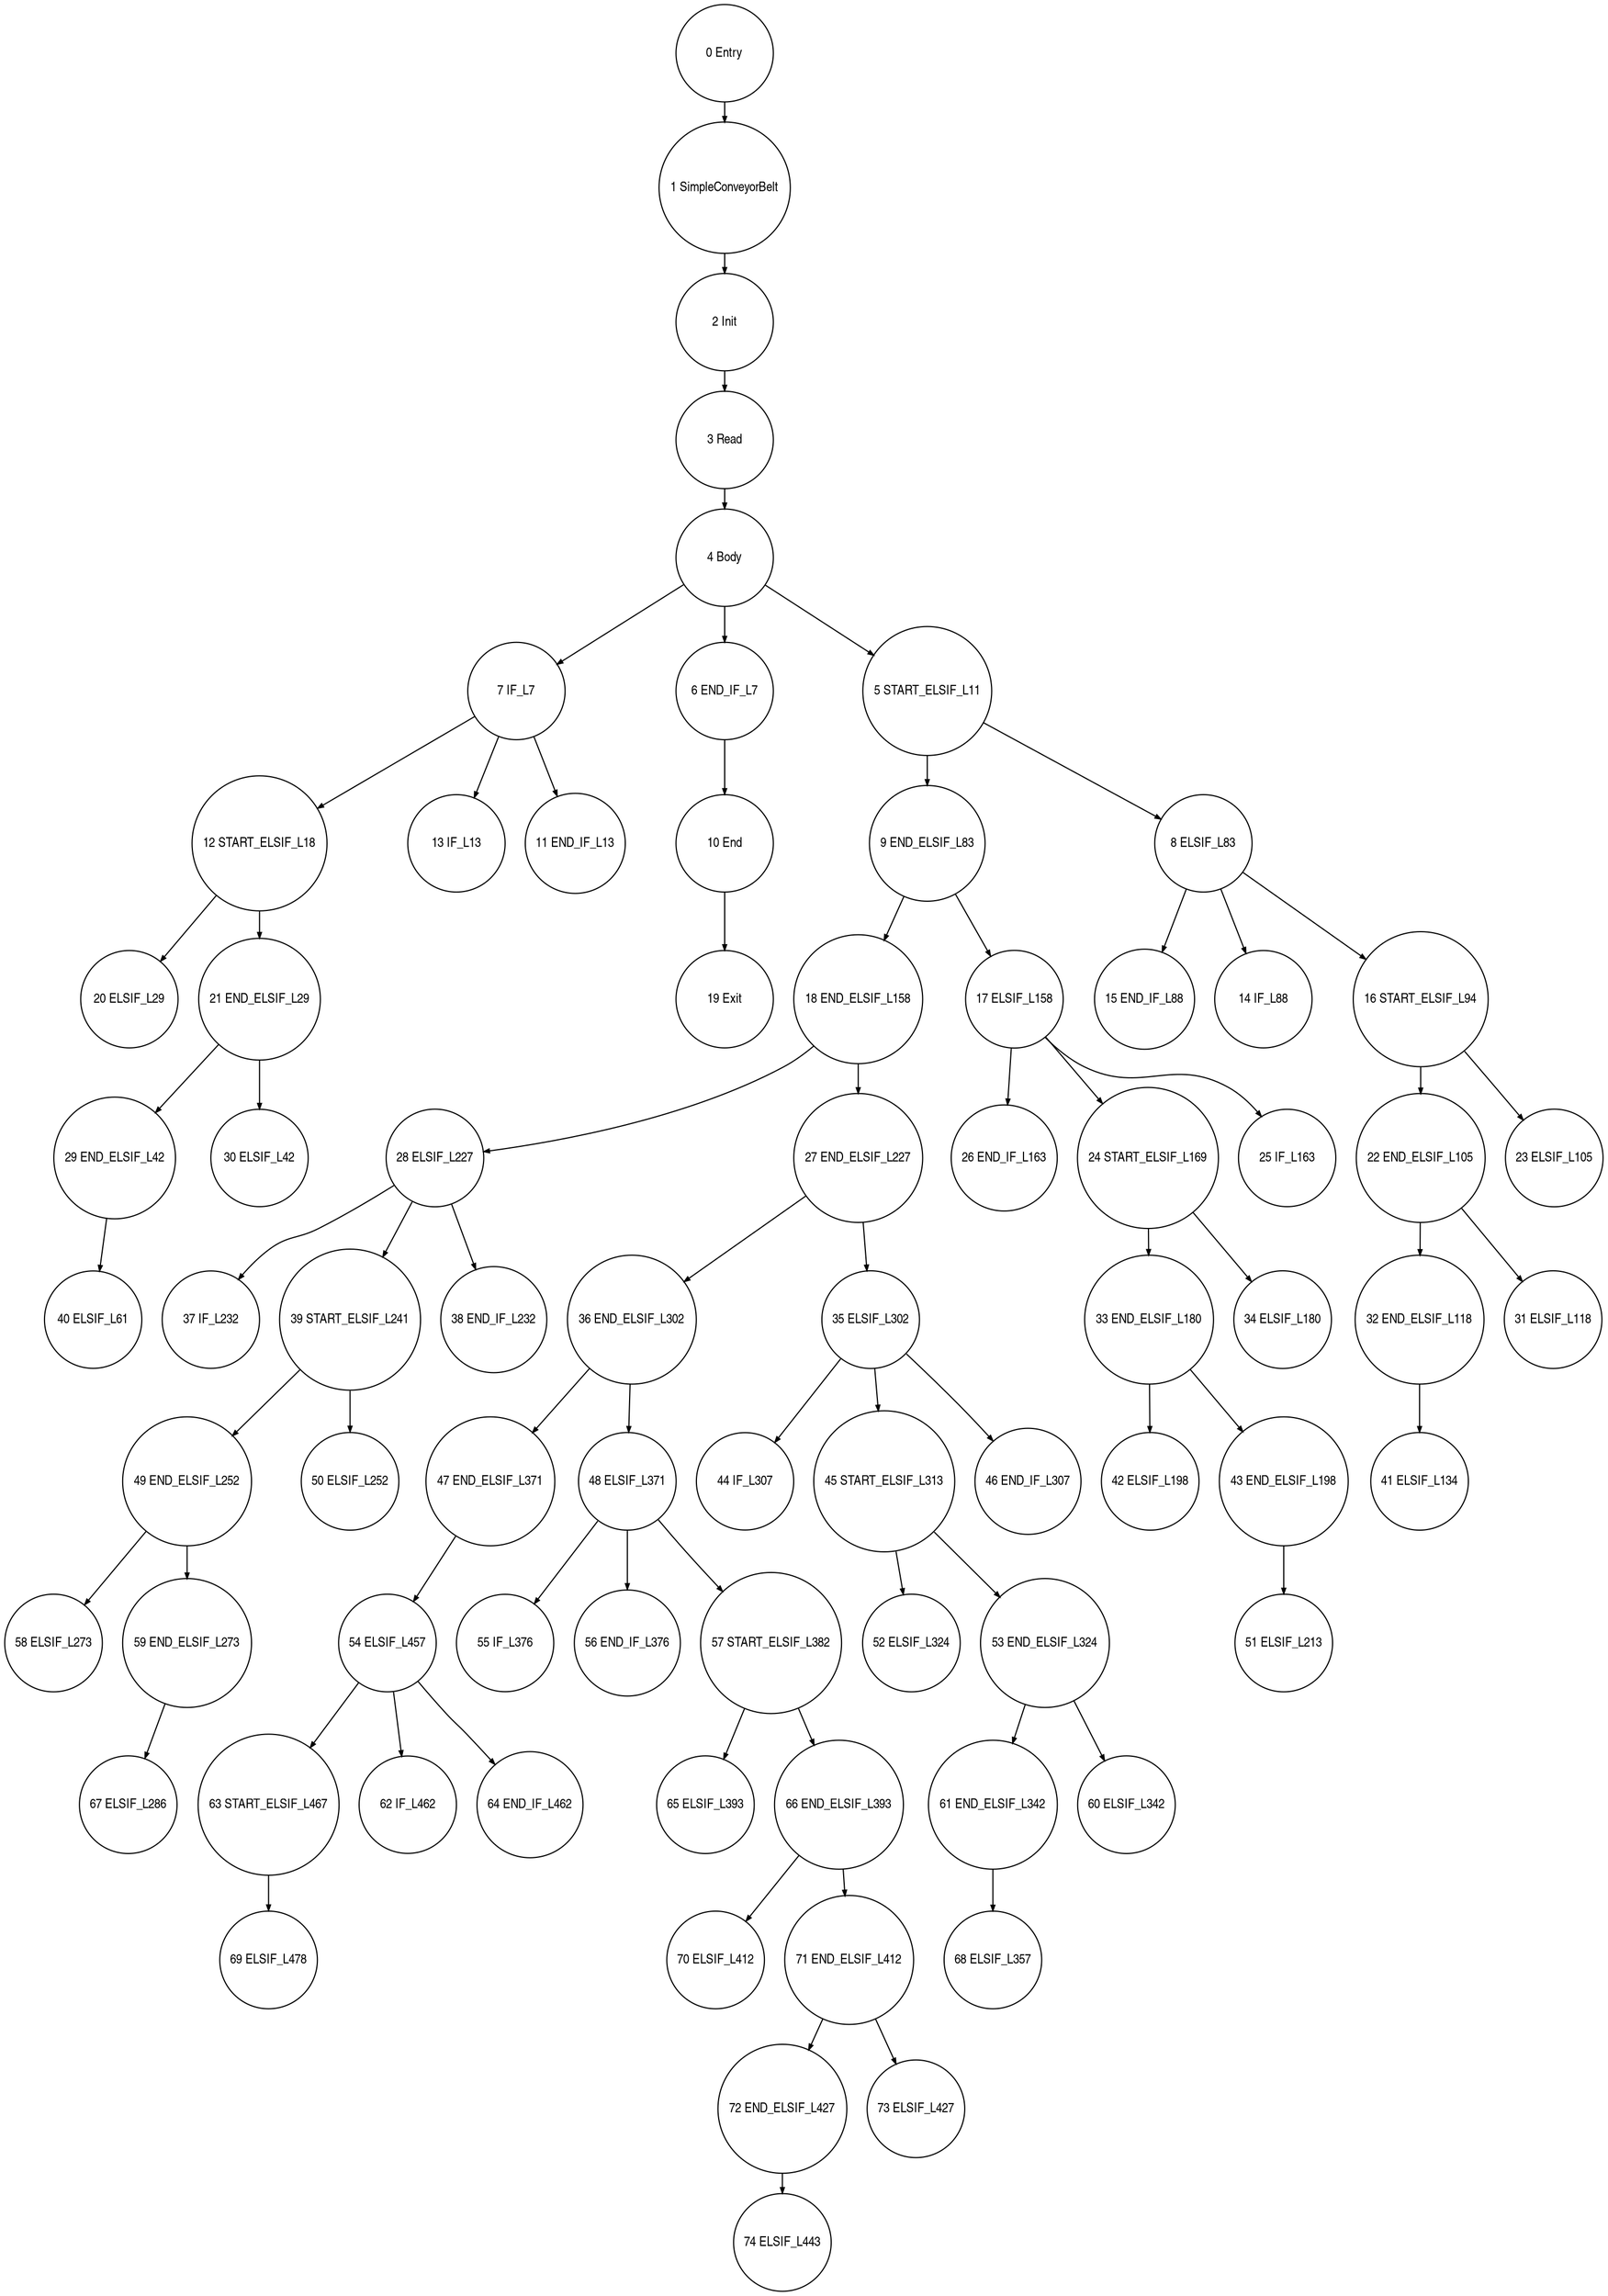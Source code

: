 digraph G {
  ranksep=.25;
  edge [arrowsize=.5]
  node [shape=circle, fontname="ArialNarrow",
        fontsize=12,  height=1.2];
  "42 ELSIF_L198"; "61 END_ELSIF_L342"; "36 END_ELSIF_L302"; "67 ELSIF_L286"; "47 END_ELSIF_L371"; "28 ELSIF_L227"; "26 END_IF_L163"; "74 ELSIF_L443"; "9 END_ELSIF_L83"; "27 END_ELSIF_L227"; "43 END_ELSIF_L198"; "18 END_ELSIF_L158"; "22 END_ELSIF_L105"; "24 START_ELSIF_L169"; "65 ELSIF_L393"; "19 Exit"; "68 ELSIF_L357"; "63 START_ELSIF_L467"; "7 IF_L7"; "55 IF_L376"; "41 ELSIF_L134"; "49 END_ELSIF_L252"; "23 ELSIF_L105"; "37 IF_L232"; "56 END_IF_L376"; "58 ELSIF_L273"; "33 END_ELSIF_L180"; "29 END_ELSIF_L42"; "12 START_ELSIF_L18"; "32 END_ELSIF_L118"; "44 IF_L307"; "0 Entry"; "66 END_ELSIF_L393"; "70 ELSIF_L412"; "45 START_ELSIF_L313"; "39 START_ELSIF_L241"; "72 END_ELSIF_L427"; "38 END_IF_L232"; "51 ELSIF_L213"; "4 Body"; "17 ELSIF_L158"; "6 END_IF_L7"; "60 ELSIF_L342"; "69 ELSIF_L478"; "15 END_IF_L88"; "71 END_ELSIF_L412"; "25 IF_L163"; "30 ELSIF_L42"; "34 ELSIF_L180"; "20 ELSIF_L29"; "48 ELSIF_L371"; "62 IF_L462"; "52 ELSIF_L324"; "13 IF_L13"; "1 SimpleConveyorBelt"; "31 ELSIF_L118"; "54 ELSIF_L457"; "40 ELSIF_L61"; "50 ELSIF_L252"; "2 Init"; "21 END_ELSIF_L29"; "10 End"; "46 END_IF_L307"; "73 ELSIF_L427"; "14 IF_L88"; "59 END_ELSIF_L273"; "3 Read"; "35 ELSIF_L302"; "64 END_IF_L462"; "8 ELSIF_L83"; "11 END_IF_L13"; "57 START_ELSIF_L382"; "53 END_ELSIF_L324"; "5 START_ELSIF_L11"; "16 START_ELSIF_L94"; 
  "21 END_ELSIF_L29" -> "29 END_ELSIF_L42";
  "21 END_ELSIF_L29" -> "30 ELSIF_L42";
  "39 START_ELSIF_L241" -> "49 END_ELSIF_L252";
  "39 START_ELSIF_L241" -> "50 ELSIF_L252";
  "17 ELSIF_L158" -> "24 START_ELSIF_L169";
  "17 ELSIF_L158" -> "25 IF_L163";
  "17 ELSIF_L158" -> "26 END_IF_L163";
  "49 END_ELSIF_L252" -> "58 ELSIF_L273";
  "49 END_ELSIF_L252" -> "59 END_ELSIF_L273";
  "24 START_ELSIF_L169" -> "33 END_ELSIF_L180";
  "24 START_ELSIF_L169" -> "34 ELSIF_L180";
  "47 END_ELSIF_L371" -> "54 ELSIF_L457";
  "3 Read" -> "4 Body";
  "2 Init" -> "3 Read";
  "53 END_ELSIF_L324" -> "60 ELSIF_L342";
  "53 END_ELSIF_L324" -> "61 END_ELSIF_L342";
  "28 ELSIF_L227" -> "37 IF_L232";
  "28 ELSIF_L227" -> "38 END_IF_L232";
  "28 ELSIF_L227" -> "39 START_ELSIF_L241";
  "33 END_ELSIF_L180" -> "42 ELSIF_L198";
  "33 END_ELSIF_L180" -> "43 END_ELSIF_L198";
  "61 END_ELSIF_L342" -> "68 ELSIF_L357";
  "71 END_ELSIF_L412" -> "72 END_ELSIF_L427";
  "71 END_ELSIF_L412" -> "73 ELSIF_L427";
  "8 ELSIF_L83" -> "14 IF_L88";
  "8 ELSIF_L83" -> "15 END_IF_L88";
  "8 ELSIF_L83" -> "16 START_ELSIF_L94";
  "10 End" -> "19 Exit";
  "6 END_IF_L7" -> "10 End";
  "48 ELSIF_L371" -> "55 IF_L376";
  "48 ELSIF_L371" -> "56 END_IF_L376";
  "48 ELSIF_L371" -> "57 START_ELSIF_L382";
  "57 START_ELSIF_L382" -> "65 ELSIF_L393";
  "57 START_ELSIF_L382" -> "66 END_ELSIF_L393";
  "43 END_ELSIF_L198" -> "51 ELSIF_L213";
  "12 START_ELSIF_L18" -> "20 ELSIF_L29";
  "12 START_ELSIF_L18" -> "21 END_ELSIF_L29";
  "29 END_ELSIF_L42" -> "40 ELSIF_L61";
  "59 END_ELSIF_L273" -> "67 ELSIF_L286";
  "66 END_ELSIF_L393" -> "70 ELSIF_L412";
  "66 END_ELSIF_L393" -> "71 END_ELSIF_L412";
  "63 START_ELSIF_L467" -> "69 ELSIF_L478";
  "72 END_ELSIF_L427" -> "74 ELSIF_L443";
  "0 Entry" -> "1 SimpleConveyorBelt";
  "27 END_ELSIF_L227" -> "35 ELSIF_L302";
  "27 END_ELSIF_L227" -> "36 END_ELSIF_L302";
  "22 END_ELSIF_L105" -> "31 ELSIF_L118";
  "22 END_ELSIF_L105" -> "32 END_ELSIF_L118";
  "36 END_ELSIF_L302" -> "47 END_ELSIF_L371";
  "36 END_ELSIF_L302" -> "48 ELSIF_L371";
  "9 END_ELSIF_L83" -> "17 ELSIF_L158";
  "9 END_ELSIF_L83" -> "18 END_ELSIF_L158";
  "4 Body" -> "5 START_ELSIF_L11";
  "4 Body" -> "6 END_IF_L7";
  "4 Body" -> "7 IF_L7";
  "1 SimpleConveyorBelt" -> "2 Init";
  "7 IF_L7" -> "11 END_IF_L13";
  "7 IF_L7" -> "12 START_ELSIF_L18";
  "7 IF_L7" -> "13 IF_L13";
  "35 ELSIF_L302" -> "44 IF_L307";
  "35 ELSIF_L302" -> "45 START_ELSIF_L313";
  "35 ELSIF_L302" -> "46 END_IF_L307";
  "45 START_ELSIF_L313" -> "52 ELSIF_L324";
  "45 START_ELSIF_L313" -> "53 END_ELSIF_L324";
  "5 START_ELSIF_L11" -> "8 ELSIF_L83";
  "5 START_ELSIF_L11" -> "9 END_ELSIF_L83";
  "32 END_ELSIF_L118" -> "41 ELSIF_L134";
  "18 END_ELSIF_L158" -> "27 END_ELSIF_L227";
  "18 END_ELSIF_L158" -> "28 ELSIF_L227";
  "54 ELSIF_L457" -> "62 IF_L462";
  "54 ELSIF_L457" -> "63 START_ELSIF_L467";
  "54 ELSIF_L457" -> "64 END_IF_L462";
  "16 START_ELSIF_L94" -> "22 END_ELSIF_L105";
  "16 START_ELSIF_L94" -> "23 ELSIF_L105";
}
